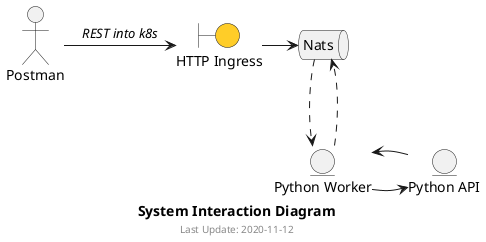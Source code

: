 @startuml
' ' skinparam rectangle {
' '     roundCorner 25

' ' }
' <style>
' footer {
'   HorizontalAlignment right
' }
' </style>

caption <b>System Interaction Diagram</b> 
footer  Last Update: 2020-11-12

actor postman as "Postman"
boundary http_ingress as "HTTP Ingress" #FFCD28
queue nats as "Nats"
entity python_worker as "Python Worker"
entity python_api as "Python API"

postman -> http_ingress : <i>REST into k8s</i>
http_ingress -> nats 
python_worker ..> nats 
nats ..> python_worker

python_worker -> python_api
python_api -> python_worker

@enduml
